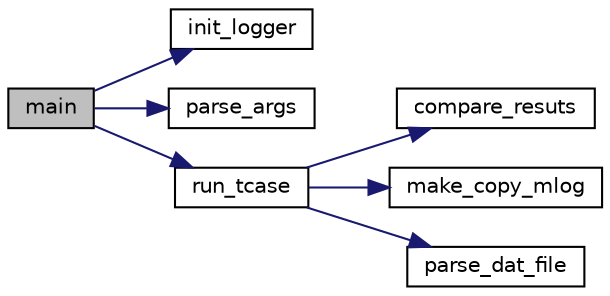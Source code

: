 digraph "main"
{
 // LATEX_PDF_SIZE
  edge [fontname="Helvetica",fontsize="10",labelfontname="Helvetica",labelfontsize="10"];
  node [fontname="Helvetica",fontsize="10",shape=record];
  rankdir="LR";
  Node1 [label="main",height=0.2,width=0.4,color="black", fillcolor="grey75", style="filled", fontcolor="black",tooltip=" "];
  Node1 -> Node2 [color="midnightblue",fontsize="10",style="solid",fontname="Helvetica"];
  Node2 [label="init_logger",height=0.2,width=0.4,color="black", fillcolor="white", style="filled",URL="$namespacemaster.html#a04bd95e527992baa27396644b17c76e8",tooltip=" "];
  Node1 -> Node3 [color="midnightblue",fontsize="10",style="solid",fontname="Helvetica"];
  Node3 [label="parse_args",height=0.2,width=0.4,color="black", fillcolor="white", style="filled",URL="$namespacemaster.html#a6ec1b78aa368f25862149fc187d60bfd",tooltip=" "];
  Node1 -> Node4 [color="midnightblue",fontsize="10",style="solid",fontname="Helvetica"];
  Node4 [label="run_tcase",height=0.2,width=0.4,color="black", fillcolor="white", style="filled",URL="$namespacemaster.html#ab9aaaee357ffa8fa96b544bd05c1ccb8",tooltip=" "];
  Node4 -> Node5 [color="midnightblue",fontsize="10",style="solid",fontname="Helvetica"];
  Node5 [label="compare_resuts",height=0.2,width=0.4,color="black", fillcolor="white", style="filled",URL="$namespacemaster.html#a132d8e8f29b5cec353381f127ad4c4ae",tooltip=" "];
  Node4 -> Node6 [color="midnightblue",fontsize="10",style="solid",fontname="Helvetica"];
  Node6 [label="make_copy_mlog",height=0.2,width=0.4,color="black", fillcolor="white", style="filled",URL="$namespacemaster.html#a2730ffb83f627670caa12f7595551151",tooltip=" "];
  Node4 -> Node7 [color="midnightblue",fontsize="10",style="solid",fontname="Helvetica"];
  Node7 [label="parse_dat_file",height=0.2,width=0.4,color="black", fillcolor="white", style="filled",URL="$namespacemaster.html#a29041cda44c83caed56c5693ae62c878",tooltip=" "];
}
